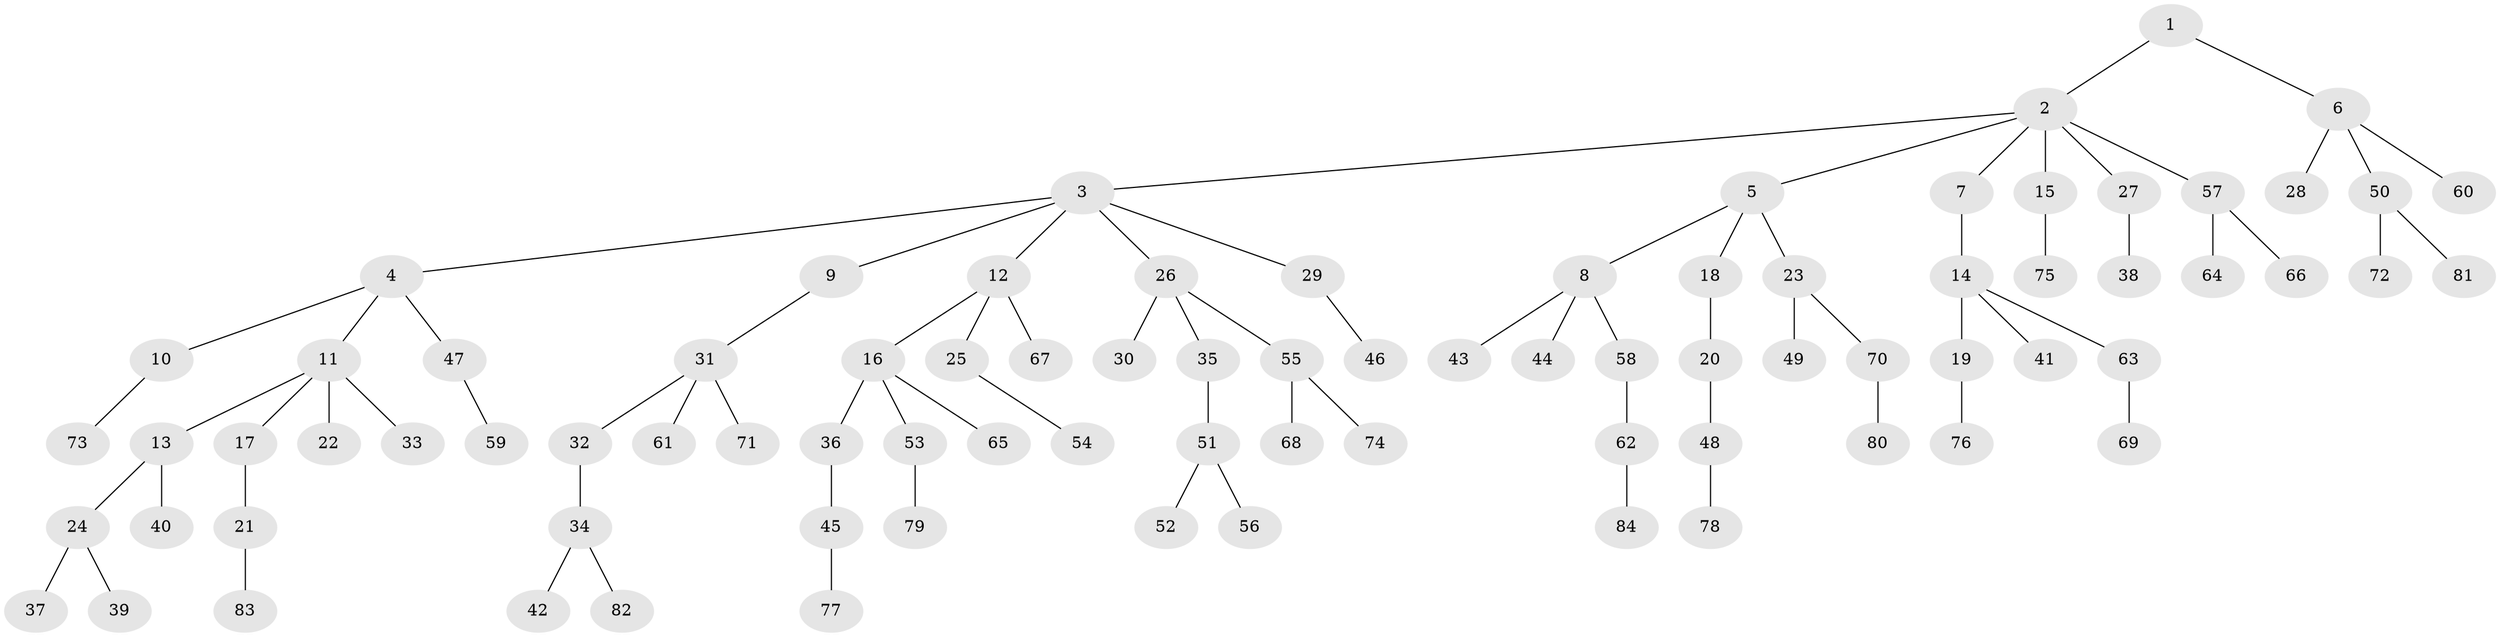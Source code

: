 // Generated by graph-tools (version 1.1) at 2025/15/03/09/25 04:15:41]
// undirected, 84 vertices, 83 edges
graph export_dot {
graph [start="1"]
  node [color=gray90,style=filled];
  1;
  2;
  3;
  4;
  5;
  6;
  7;
  8;
  9;
  10;
  11;
  12;
  13;
  14;
  15;
  16;
  17;
  18;
  19;
  20;
  21;
  22;
  23;
  24;
  25;
  26;
  27;
  28;
  29;
  30;
  31;
  32;
  33;
  34;
  35;
  36;
  37;
  38;
  39;
  40;
  41;
  42;
  43;
  44;
  45;
  46;
  47;
  48;
  49;
  50;
  51;
  52;
  53;
  54;
  55;
  56;
  57;
  58;
  59;
  60;
  61;
  62;
  63;
  64;
  65;
  66;
  67;
  68;
  69;
  70;
  71;
  72;
  73;
  74;
  75;
  76;
  77;
  78;
  79;
  80;
  81;
  82;
  83;
  84;
  1 -- 2;
  1 -- 6;
  2 -- 3;
  2 -- 5;
  2 -- 7;
  2 -- 15;
  2 -- 27;
  2 -- 57;
  3 -- 4;
  3 -- 9;
  3 -- 12;
  3 -- 26;
  3 -- 29;
  4 -- 10;
  4 -- 11;
  4 -- 47;
  5 -- 8;
  5 -- 18;
  5 -- 23;
  6 -- 28;
  6 -- 50;
  6 -- 60;
  7 -- 14;
  8 -- 43;
  8 -- 44;
  8 -- 58;
  9 -- 31;
  10 -- 73;
  11 -- 13;
  11 -- 17;
  11 -- 22;
  11 -- 33;
  12 -- 16;
  12 -- 25;
  12 -- 67;
  13 -- 24;
  13 -- 40;
  14 -- 19;
  14 -- 41;
  14 -- 63;
  15 -- 75;
  16 -- 36;
  16 -- 53;
  16 -- 65;
  17 -- 21;
  18 -- 20;
  19 -- 76;
  20 -- 48;
  21 -- 83;
  23 -- 49;
  23 -- 70;
  24 -- 37;
  24 -- 39;
  25 -- 54;
  26 -- 30;
  26 -- 35;
  26 -- 55;
  27 -- 38;
  29 -- 46;
  31 -- 32;
  31 -- 61;
  31 -- 71;
  32 -- 34;
  34 -- 42;
  34 -- 82;
  35 -- 51;
  36 -- 45;
  45 -- 77;
  47 -- 59;
  48 -- 78;
  50 -- 72;
  50 -- 81;
  51 -- 52;
  51 -- 56;
  53 -- 79;
  55 -- 68;
  55 -- 74;
  57 -- 64;
  57 -- 66;
  58 -- 62;
  62 -- 84;
  63 -- 69;
  70 -- 80;
}
